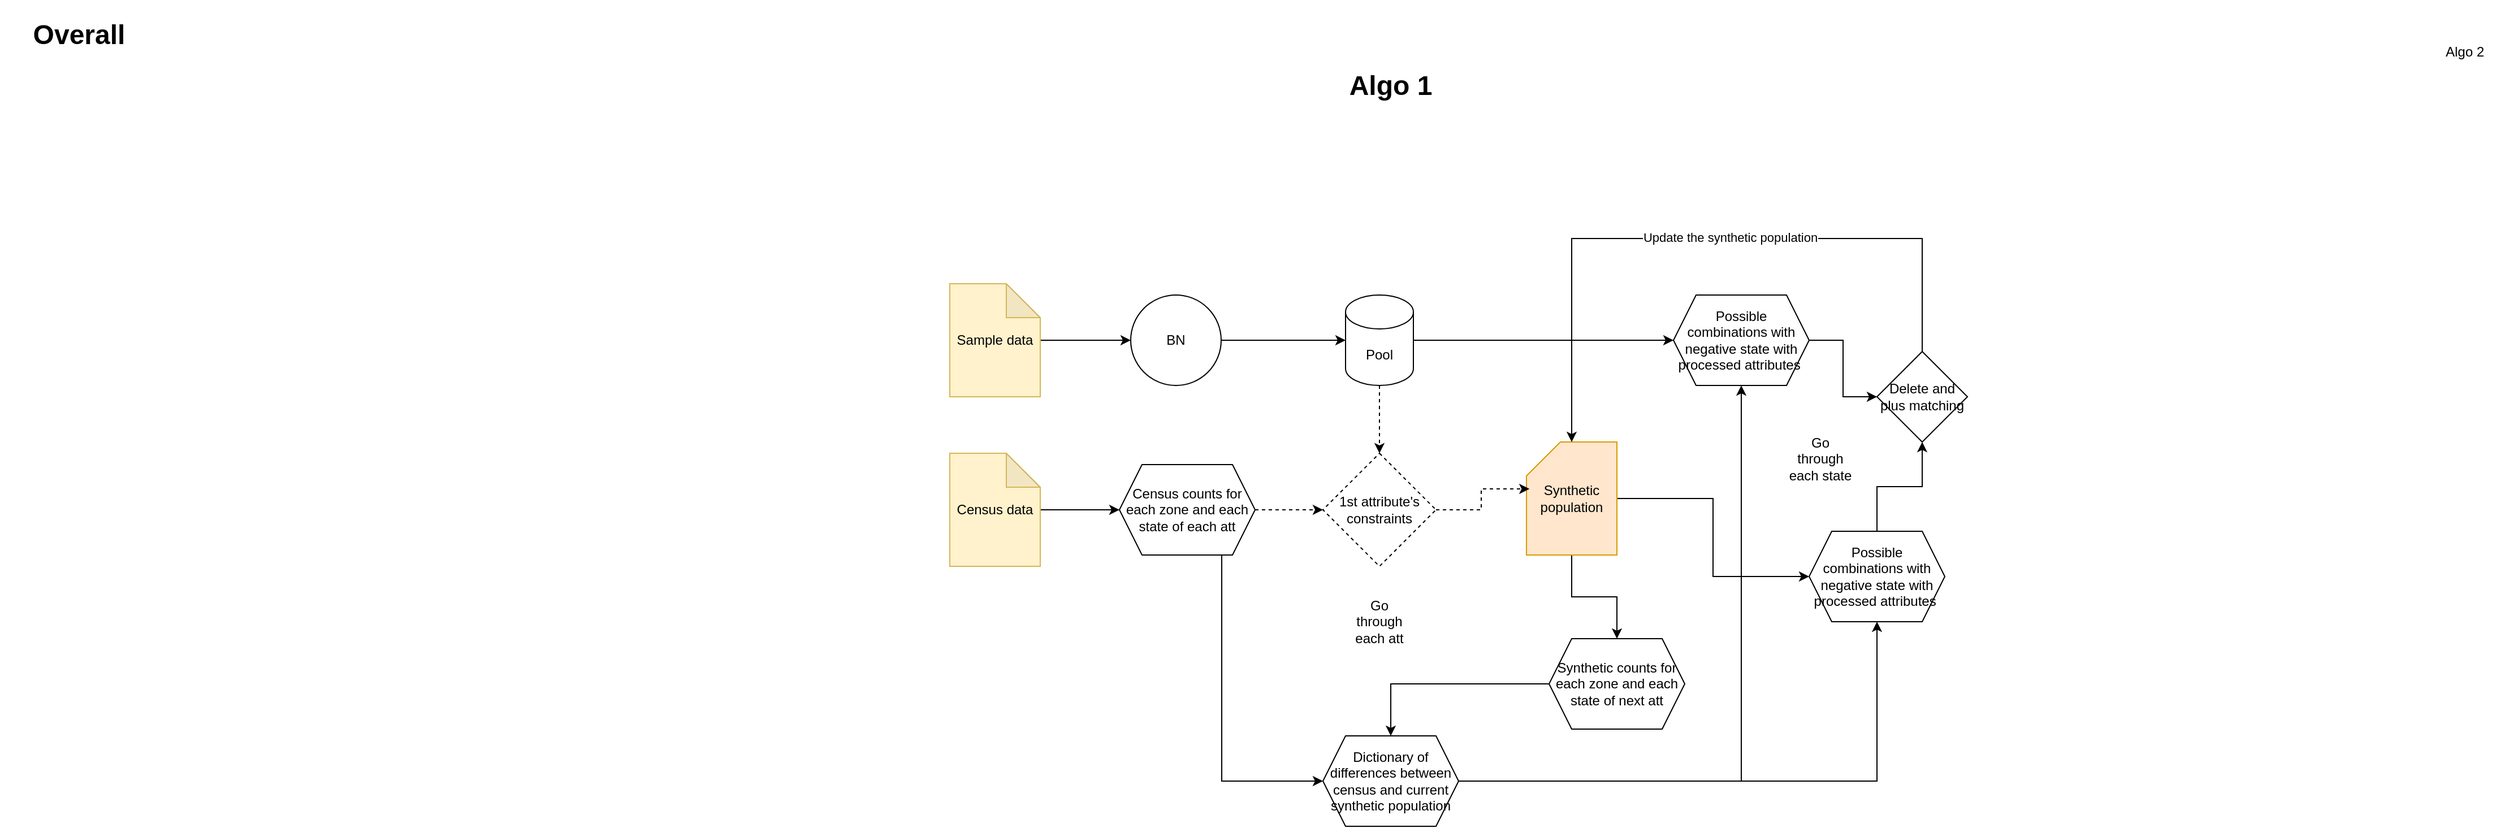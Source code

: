 <mxfile version="22.1.5" type="github">
  <diagram name="Page-1" id="M9G-T7zKxAfByAplEG5L">
    <mxGraphModel dx="2848" dy="897" grid="1" gridSize="10" guides="1" tooltips="1" connect="1" arrows="1" fold="1" page="1" pageScale="1" pageWidth="1169" pageHeight="827" math="0" shadow="0">
      <root>
        <mxCell id="0" />
        <mxCell id="1" parent="0" />
        <mxCell id="O2sVtFKZEaCIQGKIPa2d-1" value="&lt;h1&gt;Algo 1&lt;/h1&gt;" style="text;html=1;strokeColor=none;fillColor=none;align=center;verticalAlign=middle;whiteSpace=wrap;rounded=0;" vertex="1" parent="1">
          <mxGeometry x="410" y="90" width="160" height="30" as="geometry" />
        </mxCell>
        <mxCell id="O2sVtFKZEaCIQGKIPa2d-2" value="Algo 2" style="text;html=1;strokeColor=none;fillColor=none;align=center;verticalAlign=middle;whiteSpace=wrap;rounded=0;" vertex="1" parent="1">
          <mxGeometry x="1410" y="60" width="60" height="30" as="geometry" />
        </mxCell>
        <mxCell id="O2sVtFKZEaCIQGKIPa2d-3" value="&lt;h1&gt;Overall&lt;/h1&gt;" style="text;html=1;strokeColor=none;fillColor=none;align=center;verticalAlign=middle;whiteSpace=wrap;rounded=0;" vertex="1" parent="1">
          <mxGeometry x="-740" y="40" width="140" height="40" as="geometry" />
        </mxCell>
        <mxCell id="O2sVtFKZEaCIQGKIPa2d-35" style="edgeStyle=orthogonalEdgeStyle;rounded=0;orthogonalLoop=1;jettySize=auto;html=1;entryX=0;entryY=0.5;entryDx=0;entryDy=0;" edge="1" parent="1" source="O2sVtFKZEaCIQGKIPa2d-4" target="O2sVtFKZEaCIQGKIPa2d-11">
          <mxGeometry relative="1" as="geometry" />
        </mxCell>
        <mxCell id="O2sVtFKZEaCIQGKIPa2d-4" value="Census data" style="shape=note;whiteSpace=wrap;html=1;backgroundOutline=1;darkOpacity=0.05;fillColor=#fff2cc;strokeColor=#d6b656;" vertex="1" parent="1">
          <mxGeometry x="100" y="430" width="80" height="100" as="geometry" />
        </mxCell>
        <mxCell id="O2sVtFKZEaCIQGKIPa2d-27" style="edgeStyle=orthogonalEdgeStyle;rounded=0;orthogonalLoop=1;jettySize=auto;html=1;" edge="1" parent="1" source="O2sVtFKZEaCIQGKIPa2d-5" target="O2sVtFKZEaCIQGKIPa2d-6">
          <mxGeometry relative="1" as="geometry" />
        </mxCell>
        <mxCell id="O2sVtFKZEaCIQGKIPa2d-5" value="Sample data" style="shape=note;whiteSpace=wrap;html=1;backgroundOutline=1;darkOpacity=0.05;fillColor=#fff2cc;strokeColor=#d6b656;" vertex="1" parent="1">
          <mxGeometry x="100" y="280" width="80" height="100" as="geometry" />
        </mxCell>
        <mxCell id="O2sVtFKZEaCIQGKIPa2d-28" style="edgeStyle=orthogonalEdgeStyle;rounded=0;orthogonalLoop=1;jettySize=auto;html=1;" edge="1" parent="1" source="O2sVtFKZEaCIQGKIPa2d-6" target="O2sVtFKZEaCIQGKIPa2d-7">
          <mxGeometry relative="1" as="geometry" />
        </mxCell>
        <mxCell id="O2sVtFKZEaCIQGKIPa2d-6" value="BN" style="ellipse;whiteSpace=wrap;html=1;aspect=fixed;" vertex="1" parent="1">
          <mxGeometry x="260" y="290" width="80" height="80" as="geometry" />
        </mxCell>
        <mxCell id="O2sVtFKZEaCIQGKIPa2d-22" style="edgeStyle=orthogonalEdgeStyle;rounded=0;orthogonalLoop=1;jettySize=auto;html=1;entryX=0.5;entryY=0;entryDx=0;entryDy=0;dashed=1;" edge="1" parent="1" source="O2sVtFKZEaCIQGKIPa2d-7" target="O2sVtFKZEaCIQGKIPa2d-20">
          <mxGeometry relative="1" as="geometry" />
        </mxCell>
        <mxCell id="O2sVtFKZEaCIQGKIPa2d-53" style="edgeStyle=orthogonalEdgeStyle;rounded=0;orthogonalLoop=1;jettySize=auto;html=1;entryX=0;entryY=0.5;entryDx=0;entryDy=0;" edge="1" parent="1" source="O2sVtFKZEaCIQGKIPa2d-7" target="O2sVtFKZEaCIQGKIPa2d-43">
          <mxGeometry relative="1" as="geometry" />
        </mxCell>
        <mxCell id="O2sVtFKZEaCIQGKIPa2d-7" value="Pool" style="shape=cylinder3;whiteSpace=wrap;html=1;boundedLbl=1;backgroundOutline=1;size=15;" vertex="1" parent="1">
          <mxGeometry x="450" y="290" width="60" height="80" as="geometry" />
        </mxCell>
        <mxCell id="O2sVtFKZEaCIQGKIPa2d-21" style="edgeStyle=orthogonalEdgeStyle;rounded=0;orthogonalLoop=1;jettySize=auto;html=1;entryX=0;entryY=0.5;entryDx=0;entryDy=0;dashed=1;" edge="1" parent="1" source="O2sVtFKZEaCIQGKIPa2d-11" target="O2sVtFKZEaCIQGKIPa2d-20">
          <mxGeometry relative="1" as="geometry" />
        </mxCell>
        <mxCell id="O2sVtFKZEaCIQGKIPa2d-49" style="edgeStyle=orthogonalEdgeStyle;rounded=0;orthogonalLoop=1;jettySize=auto;html=1;entryX=0;entryY=0.5;entryDx=0;entryDy=0;" edge="1" parent="1" target="O2sVtFKZEaCIQGKIPa2d-30">
          <mxGeometry relative="1" as="geometry">
            <mxPoint x="249.996" y="480.048" as="sourcePoint" />
            <mxPoint x="310.02" y="720" as="targetPoint" />
          </mxGeometry>
        </mxCell>
        <mxCell id="O2sVtFKZEaCIQGKIPa2d-11" value="Census counts for each zone and each state of each att" style="shape=hexagon;perimeter=hexagonPerimeter2;whiteSpace=wrap;html=1;fixedSize=1;" vertex="1" parent="1">
          <mxGeometry x="250" y="440" width="120" height="80" as="geometry" />
        </mxCell>
        <mxCell id="O2sVtFKZEaCIQGKIPa2d-42" style="edgeStyle=orthogonalEdgeStyle;rounded=0;orthogonalLoop=1;jettySize=auto;html=1;" edge="1" parent="1" source="O2sVtFKZEaCIQGKIPa2d-16" target="O2sVtFKZEaCIQGKIPa2d-41">
          <mxGeometry relative="1" as="geometry" />
        </mxCell>
        <mxCell id="O2sVtFKZEaCIQGKIPa2d-47" style="edgeStyle=orthogonalEdgeStyle;rounded=0;orthogonalLoop=1;jettySize=auto;html=1;" edge="1" parent="1" source="O2sVtFKZEaCIQGKIPa2d-16" target="O2sVtFKZEaCIQGKIPa2d-25">
          <mxGeometry relative="1" as="geometry" />
        </mxCell>
        <mxCell id="O2sVtFKZEaCIQGKIPa2d-16" value="Synthetic population" style="shape=card;whiteSpace=wrap;html=1;fillColor=#ffe6cc;strokeColor=#d79b00;" vertex="1" parent="1">
          <mxGeometry x="610" y="420" width="80" height="100" as="geometry" />
        </mxCell>
        <mxCell id="O2sVtFKZEaCIQGKIPa2d-20" value="1st attribute&#39;s constraints" style="rhombus;whiteSpace=wrap;html=1;dashed=1;" vertex="1" parent="1">
          <mxGeometry x="430" y="430" width="100" height="100" as="geometry" />
        </mxCell>
        <mxCell id="O2sVtFKZEaCIQGKIPa2d-50" style="edgeStyle=orthogonalEdgeStyle;rounded=0;orthogonalLoop=1;jettySize=auto;html=1;entryX=0.5;entryY=0;entryDx=0;entryDy=0;" edge="1" parent="1" source="O2sVtFKZEaCIQGKIPa2d-25" target="O2sVtFKZEaCIQGKIPa2d-30">
          <mxGeometry relative="1" as="geometry" />
        </mxCell>
        <mxCell id="O2sVtFKZEaCIQGKIPa2d-25" value="Synthetic counts for each zone and each state of next att" style="shape=hexagon;perimeter=hexagonPerimeter2;whiteSpace=wrap;html=1;fixedSize=1;" vertex="1" parent="1">
          <mxGeometry x="630" y="594" width="120" height="80" as="geometry" />
        </mxCell>
        <mxCell id="O2sVtFKZEaCIQGKIPa2d-51" style="edgeStyle=orthogonalEdgeStyle;rounded=0;orthogonalLoop=1;jettySize=auto;html=1;entryX=0.5;entryY=1;entryDx=0;entryDy=0;" edge="1" parent="1" source="O2sVtFKZEaCIQGKIPa2d-30" target="O2sVtFKZEaCIQGKIPa2d-41">
          <mxGeometry relative="1" as="geometry" />
        </mxCell>
        <mxCell id="O2sVtFKZEaCIQGKIPa2d-52" style="edgeStyle=orthogonalEdgeStyle;rounded=0;orthogonalLoop=1;jettySize=auto;html=1;entryX=0.5;entryY=1;entryDx=0;entryDy=0;" edge="1" parent="1" source="O2sVtFKZEaCIQGKIPa2d-30" target="O2sVtFKZEaCIQGKIPa2d-43">
          <mxGeometry relative="1" as="geometry" />
        </mxCell>
        <mxCell id="O2sVtFKZEaCIQGKIPa2d-30" value="Dictionary of differences between census and current synthetic population" style="shape=hexagon;perimeter=hexagonPerimeter2;whiteSpace=wrap;html=1;fixedSize=1;" vertex="1" parent="1">
          <mxGeometry x="430" y="680" width="120" height="80" as="geometry" />
        </mxCell>
        <mxCell id="O2sVtFKZEaCIQGKIPa2d-34" value="Go through each att" style="text;html=1;strokeColor=none;fillColor=none;align=center;verticalAlign=middle;whiteSpace=wrap;rounded=0;" vertex="1" parent="1">
          <mxGeometry x="450" y="564" width="60" height="30" as="geometry" />
        </mxCell>
        <mxCell id="O2sVtFKZEaCIQGKIPa2d-55" style="edgeStyle=orthogonalEdgeStyle;rounded=0;orthogonalLoop=1;jettySize=auto;html=1;" edge="1" parent="1" source="O2sVtFKZEaCIQGKIPa2d-41" target="O2sVtFKZEaCIQGKIPa2d-54">
          <mxGeometry relative="1" as="geometry" />
        </mxCell>
        <mxCell id="O2sVtFKZEaCIQGKIPa2d-41" value="Possible combinations with negative state with processed attributes&amp;nbsp;" style="shape=hexagon;perimeter=hexagonPerimeter2;whiteSpace=wrap;html=1;fixedSize=1;" vertex="1" parent="1">
          <mxGeometry x="860" y="499" width="120" height="80" as="geometry" />
        </mxCell>
        <mxCell id="O2sVtFKZEaCIQGKIPa2d-56" style="edgeStyle=orthogonalEdgeStyle;rounded=0;orthogonalLoop=1;jettySize=auto;html=1;entryX=0;entryY=0.5;entryDx=0;entryDy=0;" edge="1" parent="1" source="O2sVtFKZEaCIQGKIPa2d-43" target="O2sVtFKZEaCIQGKIPa2d-54">
          <mxGeometry relative="1" as="geometry" />
        </mxCell>
        <mxCell id="O2sVtFKZEaCIQGKIPa2d-43" value="Possible combinations with negative state with processed attributes&amp;nbsp;" style="shape=hexagon;perimeter=hexagonPerimeter2;whiteSpace=wrap;html=1;fixedSize=1;" vertex="1" parent="1">
          <mxGeometry x="740" y="290" width="120" height="80" as="geometry" />
        </mxCell>
        <mxCell id="O2sVtFKZEaCIQGKIPa2d-46" style="edgeStyle=orthogonalEdgeStyle;rounded=0;orthogonalLoop=1;jettySize=auto;html=1;entryX=0.033;entryY=0.415;entryDx=0;entryDy=0;entryPerimeter=0;dashed=1;" edge="1" parent="1" source="O2sVtFKZEaCIQGKIPa2d-20" target="O2sVtFKZEaCIQGKIPa2d-16">
          <mxGeometry relative="1" as="geometry" />
        </mxCell>
        <mxCell id="O2sVtFKZEaCIQGKIPa2d-54" value="Delete and plus matching" style="rhombus;whiteSpace=wrap;html=1;" vertex="1" parent="1">
          <mxGeometry x="920" y="340" width="80" height="80" as="geometry" />
        </mxCell>
        <mxCell id="O2sVtFKZEaCIQGKIPa2d-57" style="edgeStyle=orthogonalEdgeStyle;rounded=0;orthogonalLoop=1;jettySize=auto;html=1;entryX=0.5;entryY=0;entryDx=0;entryDy=0;entryPerimeter=0;" edge="1" parent="1" source="O2sVtFKZEaCIQGKIPa2d-54" target="O2sVtFKZEaCIQGKIPa2d-16">
          <mxGeometry relative="1" as="geometry">
            <Array as="points">
              <mxPoint x="960" y="240" />
              <mxPoint x="650" y="240" />
            </Array>
          </mxGeometry>
        </mxCell>
        <mxCell id="O2sVtFKZEaCIQGKIPa2d-58" value="Update the synthetic population" style="edgeLabel;html=1;align=center;verticalAlign=middle;resizable=0;points=[];" vertex="1" connectable="0" parent="O2sVtFKZEaCIQGKIPa2d-57">
          <mxGeometry x="-0.085" y="-1" relative="1" as="geometry">
            <mxPoint as="offset" />
          </mxGeometry>
        </mxCell>
        <mxCell id="O2sVtFKZEaCIQGKIPa2d-59" value="Go through each state" style="text;html=1;strokeColor=none;fillColor=none;align=center;verticalAlign=middle;whiteSpace=wrap;rounded=0;" vertex="1" parent="1">
          <mxGeometry x="840" y="420" width="60" height="30" as="geometry" />
        </mxCell>
      </root>
    </mxGraphModel>
  </diagram>
</mxfile>
